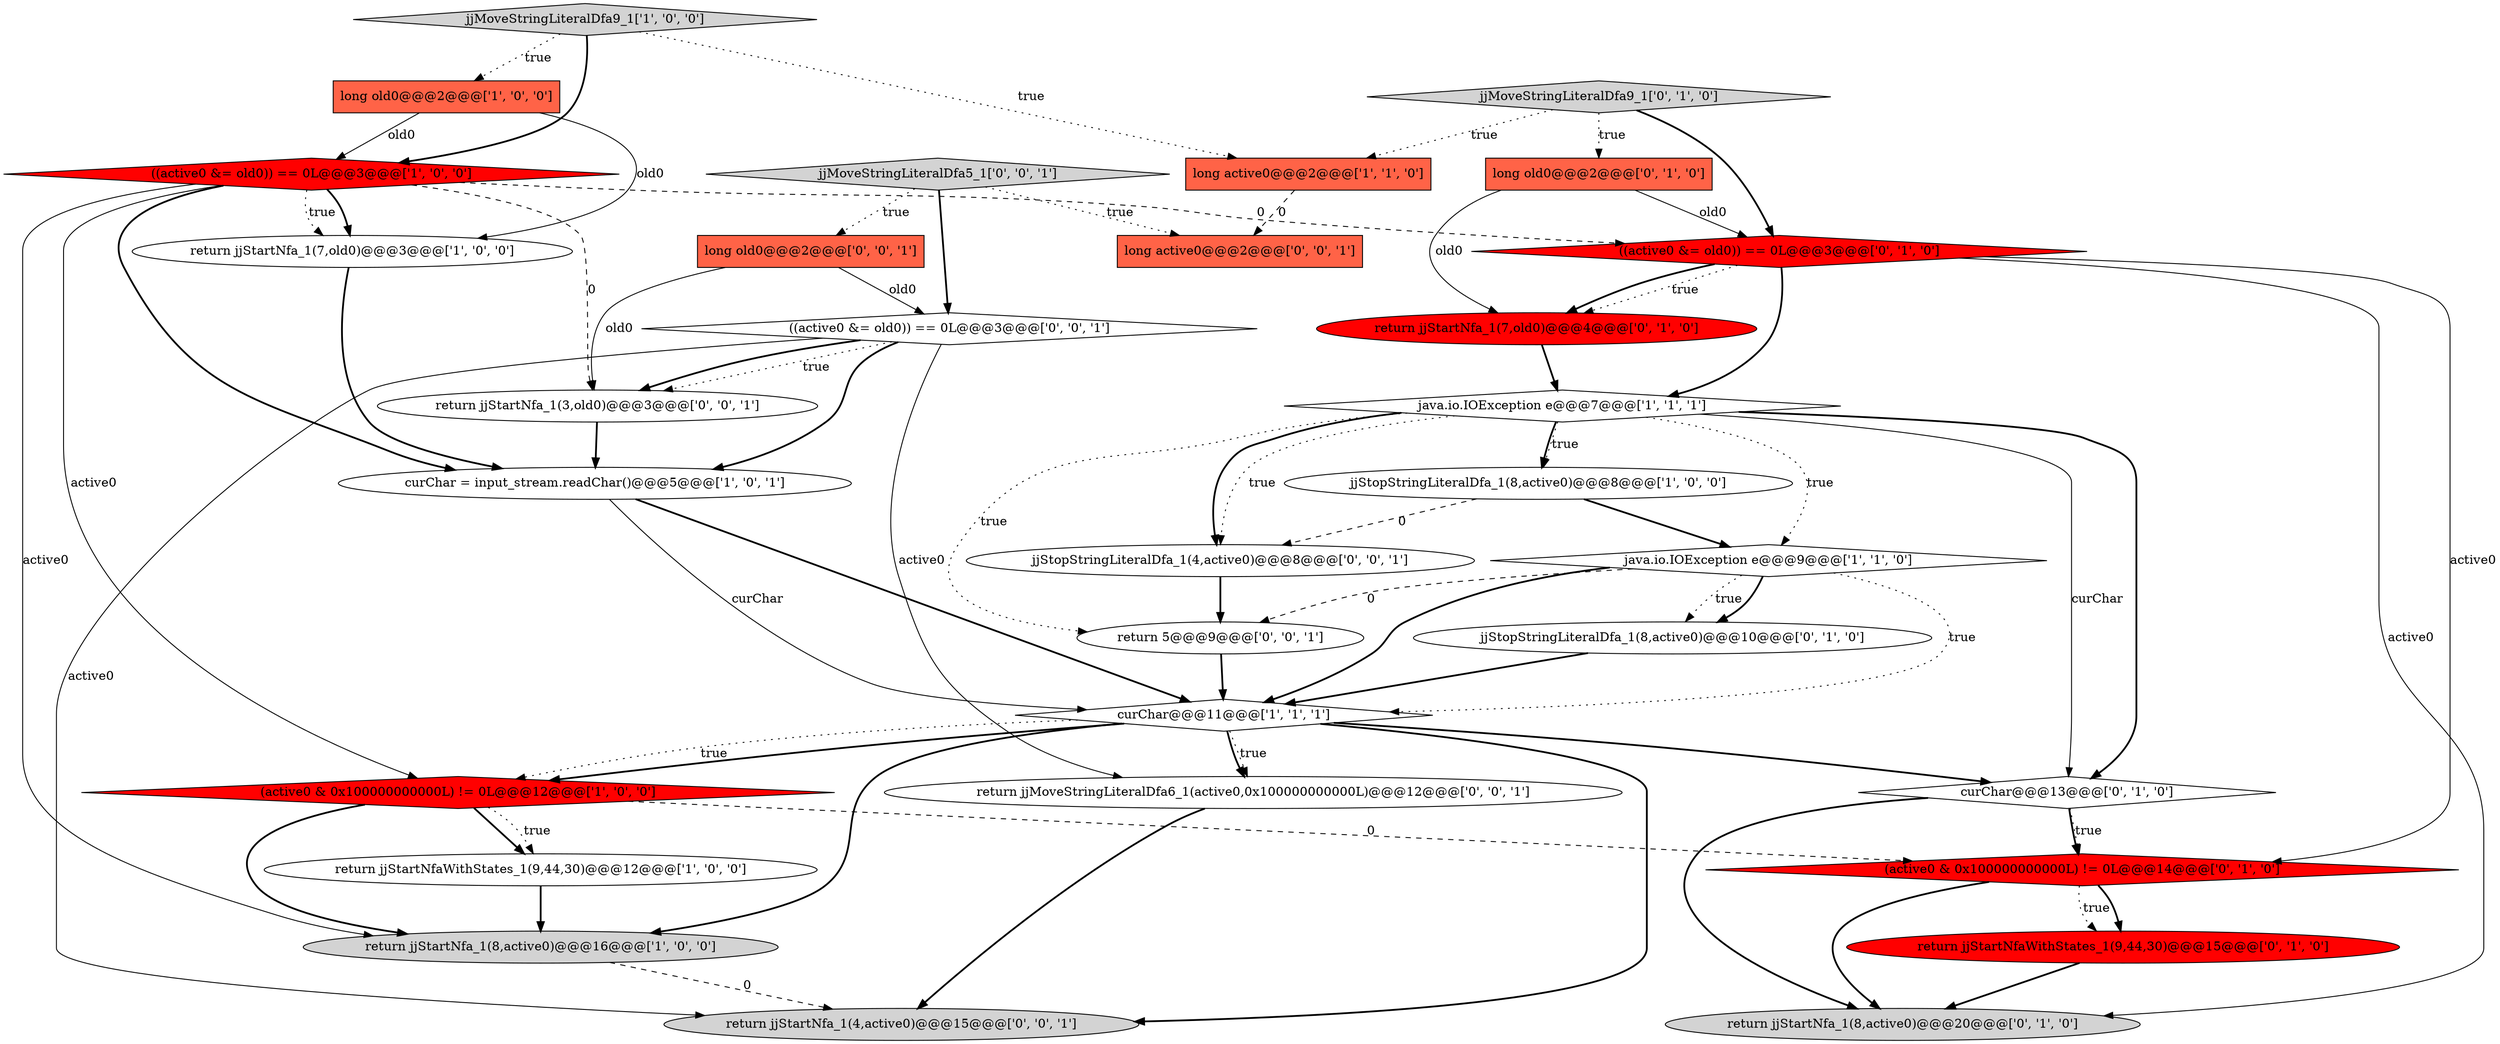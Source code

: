 digraph {
29 [style = filled, label = "return jjStartNfa_1(3,old0)@@@3@@@['0', '0', '1']", fillcolor = white, shape = ellipse image = "AAA0AAABBB3BBB"];
13 [style = filled, label = "return jjStartNfa_1(8,active0)@@@20@@@['0', '1', '0']", fillcolor = lightgray, shape = ellipse image = "AAA0AAABBB2BBB"];
18 [style = filled, label = "(active0 & 0x100000000000L) != 0L@@@14@@@['0', '1', '0']", fillcolor = red, shape = diamond image = "AAA1AAABBB2BBB"];
6 [style = filled, label = "jjStopStringLiteralDfa_1(8,active0)@@@8@@@['1', '0', '0']", fillcolor = white, shape = ellipse image = "AAA0AAABBB1BBB"];
8 [style = filled, label = "return jjStartNfa_1(7,old0)@@@3@@@['1', '0', '0']", fillcolor = white, shape = ellipse image = "AAA0AAABBB1BBB"];
7 [style = filled, label = "long active0@@@2@@@['1', '1', '0']", fillcolor = tomato, shape = box image = "AAA0AAABBB1BBB"];
23 [style = filled, label = "return jjMoveStringLiteralDfa6_1(active0,0x100000000000L)@@@12@@@['0', '0', '1']", fillcolor = white, shape = ellipse image = "AAA0AAABBB3BBB"];
3 [style = filled, label = "(active0 & 0x100000000000L) != 0L@@@12@@@['1', '0', '0']", fillcolor = red, shape = diamond image = "AAA1AAABBB1BBB"];
5 [style = filled, label = "long old0@@@2@@@['1', '0', '0']", fillcolor = tomato, shape = box image = "AAA0AAABBB1BBB"];
30 [style = filled, label = "return jjStartNfa_1(4,active0)@@@15@@@['0', '0', '1']", fillcolor = lightgray, shape = ellipse image = "AAA0AAABBB3BBB"];
1 [style = filled, label = "return jjStartNfaWithStates_1(9,44,30)@@@12@@@['1', '0', '0']", fillcolor = white, shape = ellipse image = "AAA0AAABBB1BBB"];
16 [style = filled, label = "curChar@@@13@@@['0', '1', '0']", fillcolor = white, shape = diamond image = "AAA0AAABBB2BBB"];
17 [style = filled, label = "return jjStartNfa_1(7,old0)@@@4@@@['0', '1', '0']", fillcolor = red, shape = ellipse image = "AAA1AAABBB2BBB"];
12 [style = filled, label = "curChar = input_stream.readChar()@@@5@@@['1', '0', '1']", fillcolor = white, shape = ellipse image = "AAA0AAABBB1BBB"];
26 [style = filled, label = "long active0@@@2@@@['0', '0', '1']", fillcolor = tomato, shape = box image = "AAA0AAABBB3BBB"];
11 [style = filled, label = "((active0 &= old0)) == 0L@@@3@@@['1', '0', '0']", fillcolor = red, shape = diamond image = "AAA1AAABBB1BBB"];
19 [style = filled, label = "return jjStartNfaWithStates_1(9,44,30)@@@15@@@['0', '1', '0']", fillcolor = red, shape = ellipse image = "AAA1AAABBB2BBB"];
14 [style = filled, label = "long old0@@@2@@@['0', '1', '0']", fillcolor = tomato, shape = box image = "AAA0AAABBB2BBB"];
25 [style = filled, label = "long old0@@@2@@@['0', '0', '1']", fillcolor = tomato, shape = box image = "AAA0AAABBB3BBB"];
2 [style = filled, label = "java.io.IOException e@@@7@@@['1', '1', '1']", fillcolor = white, shape = diamond image = "AAA0AAABBB1BBB"];
22 [style = filled, label = "jjStopStringLiteralDfa_1(4,active0)@@@8@@@['0', '0', '1']", fillcolor = white, shape = ellipse image = "AAA0AAABBB3BBB"];
4 [style = filled, label = "curChar@@@11@@@['1', '1', '1']", fillcolor = white, shape = diamond image = "AAA0AAABBB1BBB"];
20 [style = filled, label = "jjMoveStringLiteralDfa9_1['0', '1', '0']", fillcolor = lightgray, shape = diamond image = "AAA0AAABBB2BBB"];
9 [style = filled, label = "jjMoveStringLiteralDfa9_1['1', '0', '0']", fillcolor = lightgray, shape = diamond image = "AAA0AAABBB1BBB"];
27 [style = filled, label = "((active0 &= old0)) == 0L@@@3@@@['0', '0', '1']", fillcolor = white, shape = diamond image = "AAA0AAABBB3BBB"];
21 [style = filled, label = "((active0 &= old0)) == 0L@@@3@@@['0', '1', '0']", fillcolor = red, shape = diamond image = "AAA1AAABBB2BBB"];
28 [style = filled, label = "jjMoveStringLiteralDfa5_1['0', '0', '1']", fillcolor = lightgray, shape = diamond image = "AAA0AAABBB3BBB"];
10 [style = filled, label = "return jjStartNfa_1(8,active0)@@@16@@@['1', '0', '0']", fillcolor = lightgray, shape = ellipse image = "AAA0AAABBB1BBB"];
0 [style = filled, label = "java.io.IOException e@@@9@@@['1', '1', '0']", fillcolor = white, shape = diamond image = "AAA0AAABBB1BBB"];
15 [style = filled, label = "jjStopStringLiteralDfa_1(8,active0)@@@10@@@['0', '1', '0']", fillcolor = white, shape = ellipse image = "AAA0AAABBB2BBB"];
24 [style = filled, label = "return 5@@@9@@@['0', '0', '1']", fillcolor = white, shape = ellipse image = "AAA0AAABBB3BBB"];
4->10 [style = bold, label=""];
4->3 [style = bold, label=""];
16->13 [style = bold, label=""];
12->4 [style = solid, label="curChar"];
2->0 [style = dotted, label="true"];
16->18 [style = bold, label=""];
9->11 [style = bold, label=""];
21->18 [style = solid, label="active0"];
5->11 [style = solid, label="old0"];
2->22 [style = dotted, label="true"];
3->1 [style = bold, label=""];
27->12 [style = bold, label=""];
16->18 [style = dotted, label="true"];
23->30 [style = bold, label=""];
11->10 [style = solid, label="active0"];
2->6 [style = bold, label=""];
0->15 [style = dotted, label="true"];
2->24 [style = dotted, label="true"];
3->18 [style = dashed, label="0"];
4->23 [style = dotted, label="true"];
28->25 [style = dotted, label="true"];
0->4 [style = dotted, label="true"];
18->19 [style = dotted, label="true"];
20->14 [style = dotted, label="true"];
18->19 [style = bold, label=""];
11->29 [style = dashed, label="0"];
25->27 [style = solid, label="old0"];
11->12 [style = bold, label=""];
21->17 [style = dotted, label="true"];
6->0 [style = bold, label=""];
20->7 [style = dotted, label="true"];
4->23 [style = bold, label=""];
0->15 [style = bold, label=""];
6->22 [style = dashed, label="0"];
21->2 [style = bold, label=""];
2->16 [style = bold, label=""];
20->21 [style = bold, label=""];
2->16 [style = solid, label="curChar"];
3->10 [style = bold, label=""];
29->12 [style = bold, label=""];
24->4 [style = bold, label=""];
4->3 [style = dotted, label="true"];
10->30 [style = dashed, label="0"];
19->13 [style = bold, label=""];
17->2 [style = bold, label=""];
21->13 [style = solid, label="active0"];
14->21 [style = solid, label="old0"];
27->29 [style = dotted, label="true"];
14->17 [style = solid, label="old0"];
2->6 [style = dotted, label="true"];
12->4 [style = bold, label=""];
0->4 [style = bold, label=""];
4->30 [style = bold, label=""];
28->26 [style = dotted, label="true"];
27->30 [style = solid, label="active0"];
15->4 [style = bold, label=""];
18->13 [style = bold, label=""];
11->3 [style = solid, label="active0"];
0->24 [style = dashed, label="0"];
11->8 [style = bold, label=""];
11->8 [style = dotted, label="true"];
28->27 [style = bold, label=""];
22->24 [style = bold, label=""];
27->29 [style = bold, label=""];
9->7 [style = dotted, label="true"];
2->22 [style = bold, label=""];
11->21 [style = dashed, label="0"];
7->26 [style = dashed, label="0"];
1->10 [style = bold, label=""];
27->23 [style = solid, label="active0"];
3->1 [style = dotted, label="true"];
25->29 [style = solid, label="old0"];
5->8 [style = solid, label="old0"];
8->12 [style = bold, label=""];
21->17 [style = bold, label=""];
4->16 [style = bold, label=""];
9->5 [style = dotted, label="true"];
}
